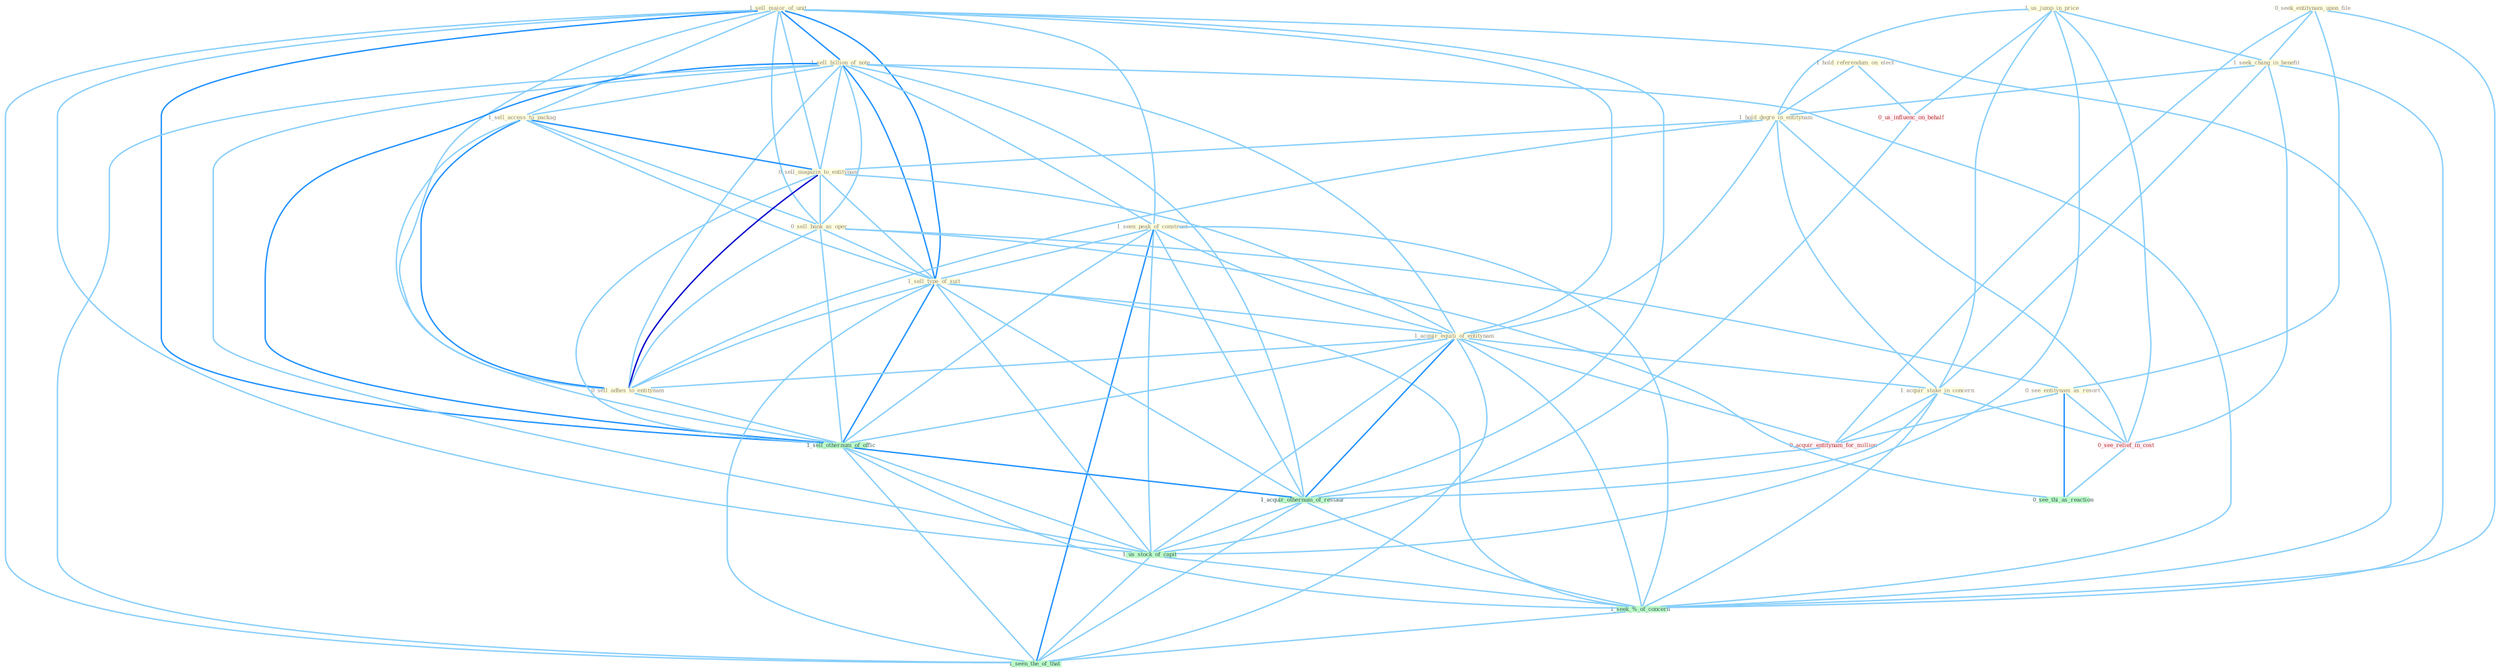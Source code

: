 Graph G{ 
    node
    [shape=polygon,style=filled,width=.5,height=.06,color="#BDFCC9",fixedsize=true,fontsize=4,
    fontcolor="#2f4f4f"];
    {node
    [color="#ffffe0", fontcolor="#8b7d6b"] "1_sell_major_of_unit " "1_sell_billion_of_note " "1_sell_access_to_packag " "1_us_jump_in_price " "0_seek_entitynam_upon_file " "1_hold_referendum_on_elect " "1_seen_peak_of_construct " "1_seek_chang_in_benefit " "1_hold_degre_in_entitynam " "0_sell_magazin_to_entitynam " "0_sell_bank_as_oper " "1_sell_type_of_suit " "1_acquir_equiti_of_entitynam " "1_acquir_stake_in_concern " "0_see_entitynam_as_resort " "0_sell_adhes_to_entitynam "}
{node [color="#fff0f5", fontcolor="#b22222"] "0_acquir_entitynam_for_million " "0_us_influenc_on_behalf " "0_see_relief_in_cost "}
edge [color="#B0E2FF"];

	"1_sell_major_of_unit " -- "1_sell_billion_of_note " [w="2", color="#1e90ff" , len=0.8];
	"1_sell_major_of_unit " -- "1_sell_access_to_packag " [w="1", color="#87cefa" ];
	"1_sell_major_of_unit " -- "1_seen_peak_of_construct " [w="1", color="#87cefa" ];
	"1_sell_major_of_unit " -- "0_sell_magazin_to_entitynam " [w="1", color="#87cefa" ];
	"1_sell_major_of_unit " -- "0_sell_bank_as_oper " [w="1", color="#87cefa" ];
	"1_sell_major_of_unit " -- "1_sell_type_of_suit " [w="2", color="#1e90ff" , len=0.8];
	"1_sell_major_of_unit " -- "1_acquir_equiti_of_entitynam " [w="1", color="#87cefa" ];
	"1_sell_major_of_unit " -- "0_sell_adhes_to_entitynam " [w="1", color="#87cefa" ];
	"1_sell_major_of_unit " -- "1_sell_othernum_of_offic " [w="2", color="#1e90ff" , len=0.8];
	"1_sell_major_of_unit " -- "1_acquir_othernum_of_restaur " [w="1", color="#87cefa" ];
	"1_sell_major_of_unit " -- "1_us_stock_of_capit " [w="1", color="#87cefa" ];
	"1_sell_major_of_unit " -- "1_seek_%_of_concern " [w="1", color="#87cefa" ];
	"1_sell_major_of_unit " -- "1_seen_the_of_that " [w="1", color="#87cefa" ];
	"1_sell_billion_of_note " -- "1_sell_access_to_packag " [w="1", color="#87cefa" ];
	"1_sell_billion_of_note " -- "1_seen_peak_of_construct " [w="1", color="#87cefa" ];
	"1_sell_billion_of_note " -- "0_sell_magazin_to_entitynam " [w="1", color="#87cefa" ];
	"1_sell_billion_of_note " -- "0_sell_bank_as_oper " [w="1", color="#87cefa" ];
	"1_sell_billion_of_note " -- "1_sell_type_of_suit " [w="2", color="#1e90ff" , len=0.8];
	"1_sell_billion_of_note " -- "1_acquir_equiti_of_entitynam " [w="1", color="#87cefa" ];
	"1_sell_billion_of_note " -- "0_sell_adhes_to_entitynam " [w="1", color="#87cefa" ];
	"1_sell_billion_of_note " -- "1_sell_othernum_of_offic " [w="2", color="#1e90ff" , len=0.8];
	"1_sell_billion_of_note " -- "1_acquir_othernum_of_restaur " [w="1", color="#87cefa" ];
	"1_sell_billion_of_note " -- "1_us_stock_of_capit " [w="1", color="#87cefa" ];
	"1_sell_billion_of_note " -- "1_seek_%_of_concern " [w="1", color="#87cefa" ];
	"1_sell_billion_of_note " -- "1_seen_the_of_that " [w="1", color="#87cefa" ];
	"1_sell_access_to_packag " -- "0_sell_magazin_to_entitynam " [w="2", color="#1e90ff" , len=0.8];
	"1_sell_access_to_packag " -- "0_sell_bank_as_oper " [w="1", color="#87cefa" ];
	"1_sell_access_to_packag " -- "1_sell_type_of_suit " [w="1", color="#87cefa" ];
	"1_sell_access_to_packag " -- "0_sell_adhes_to_entitynam " [w="2", color="#1e90ff" , len=0.8];
	"1_sell_access_to_packag " -- "1_sell_othernum_of_offic " [w="1", color="#87cefa" ];
	"1_us_jump_in_price " -- "1_seek_chang_in_benefit " [w="1", color="#87cefa" ];
	"1_us_jump_in_price " -- "1_hold_degre_in_entitynam " [w="1", color="#87cefa" ];
	"1_us_jump_in_price " -- "1_acquir_stake_in_concern " [w="1", color="#87cefa" ];
	"1_us_jump_in_price " -- "0_us_influenc_on_behalf " [w="1", color="#87cefa" ];
	"1_us_jump_in_price " -- "0_see_relief_in_cost " [w="1", color="#87cefa" ];
	"1_us_jump_in_price " -- "1_us_stock_of_capit " [w="1", color="#87cefa" ];
	"0_seek_entitynam_upon_file " -- "1_seek_chang_in_benefit " [w="1", color="#87cefa" ];
	"0_seek_entitynam_upon_file " -- "0_see_entitynam_as_resort " [w="1", color="#87cefa" ];
	"0_seek_entitynam_upon_file " -- "0_acquir_entitynam_for_million " [w="1", color="#87cefa" ];
	"0_seek_entitynam_upon_file " -- "1_seek_%_of_concern " [w="1", color="#87cefa" ];
	"1_hold_referendum_on_elect " -- "1_hold_degre_in_entitynam " [w="1", color="#87cefa" ];
	"1_hold_referendum_on_elect " -- "0_us_influenc_on_behalf " [w="1", color="#87cefa" ];
	"1_seen_peak_of_construct " -- "1_sell_type_of_suit " [w="1", color="#87cefa" ];
	"1_seen_peak_of_construct " -- "1_acquir_equiti_of_entitynam " [w="1", color="#87cefa" ];
	"1_seen_peak_of_construct " -- "1_sell_othernum_of_offic " [w="1", color="#87cefa" ];
	"1_seen_peak_of_construct " -- "1_acquir_othernum_of_restaur " [w="1", color="#87cefa" ];
	"1_seen_peak_of_construct " -- "1_us_stock_of_capit " [w="1", color="#87cefa" ];
	"1_seen_peak_of_construct " -- "1_seek_%_of_concern " [w="1", color="#87cefa" ];
	"1_seen_peak_of_construct " -- "1_seen_the_of_that " [w="2", color="#1e90ff" , len=0.8];
	"1_seek_chang_in_benefit " -- "1_hold_degre_in_entitynam " [w="1", color="#87cefa" ];
	"1_seek_chang_in_benefit " -- "1_acquir_stake_in_concern " [w="1", color="#87cefa" ];
	"1_seek_chang_in_benefit " -- "0_see_relief_in_cost " [w="1", color="#87cefa" ];
	"1_seek_chang_in_benefit " -- "1_seek_%_of_concern " [w="1", color="#87cefa" ];
	"1_hold_degre_in_entitynam " -- "0_sell_magazin_to_entitynam " [w="1", color="#87cefa" ];
	"1_hold_degre_in_entitynam " -- "1_acquir_equiti_of_entitynam " [w="1", color="#87cefa" ];
	"1_hold_degre_in_entitynam " -- "1_acquir_stake_in_concern " [w="1", color="#87cefa" ];
	"1_hold_degre_in_entitynam " -- "0_sell_adhes_to_entitynam " [w="1", color="#87cefa" ];
	"1_hold_degre_in_entitynam " -- "0_see_relief_in_cost " [w="1", color="#87cefa" ];
	"0_sell_magazin_to_entitynam " -- "0_sell_bank_as_oper " [w="1", color="#87cefa" ];
	"0_sell_magazin_to_entitynam " -- "1_sell_type_of_suit " [w="1", color="#87cefa" ];
	"0_sell_magazin_to_entitynam " -- "1_acquir_equiti_of_entitynam " [w="1", color="#87cefa" ];
	"0_sell_magazin_to_entitynam " -- "0_sell_adhes_to_entitynam " [w="3", color="#0000cd" , len=0.6];
	"0_sell_magazin_to_entitynam " -- "1_sell_othernum_of_offic " [w="1", color="#87cefa" ];
	"0_sell_bank_as_oper " -- "1_sell_type_of_suit " [w="1", color="#87cefa" ];
	"0_sell_bank_as_oper " -- "0_see_entitynam_as_resort " [w="1", color="#87cefa" ];
	"0_sell_bank_as_oper " -- "0_sell_adhes_to_entitynam " [w="1", color="#87cefa" ];
	"0_sell_bank_as_oper " -- "1_sell_othernum_of_offic " [w="1", color="#87cefa" ];
	"0_sell_bank_as_oper " -- "0_see_thi_as_reaction " [w="1", color="#87cefa" ];
	"1_sell_type_of_suit " -- "1_acquir_equiti_of_entitynam " [w="1", color="#87cefa" ];
	"1_sell_type_of_suit " -- "0_sell_adhes_to_entitynam " [w="1", color="#87cefa" ];
	"1_sell_type_of_suit " -- "1_sell_othernum_of_offic " [w="2", color="#1e90ff" , len=0.8];
	"1_sell_type_of_suit " -- "1_acquir_othernum_of_restaur " [w="1", color="#87cefa" ];
	"1_sell_type_of_suit " -- "1_us_stock_of_capit " [w="1", color="#87cefa" ];
	"1_sell_type_of_suit " -- "1_seek_%_of_concern " [w="1", color="#87cefa" ];
	"1_sell_type_of_suit " -- "1_seen_the_of_that " [w="1", color="#87cefa" ];
	"1_acquir_equiti_of_entitynam " -- "1_acquir_stake_in_concern " [w="1", color="#87cefa" ];
	"1_acquir_equiti_of_entitynam " -- "0_sell_adhes_to_entitynam " [w="1", color="#87cefa" ];
	"1_acquir_equiti_of_entitynam " -- "0_acquir_entitynam_for_million " [w="1", color="#87cefa" ];
	"1_acquir_equiti_of_entitynam " -- "1_sell_othernum_of_offic " [w="1", color="#87cefa" ];
	"1_acquir_equiti_of_entitynam " -- "1_acquir_othernum_of_restaur " [w="2", color="#1e90ff" , len=0.8];
	"1_acquir_equiti_of_entitynam " -- "1_us_stock_of_capit " [w="1", color="#87cefa" ];
	"1_acquir_equiti_of_entitynam " -- "1_seek_%_of_concern " [w="1", color="#87cefa" ];
	"1_acquir_equiti_of_entitynam " -- "1_seen_the_of_that " [w="1", color="#87cefa" ];
	"1_acquir_stake_in_concern " -- "0_acquir_entitynam_for_million " [w="1", color="#87cefa" ];
	"1_acquir_stake_in_concern " -- "0_see_relief_in_cost " [w="1", color="#87cefa" ];
	"1_acquir_stake_in_concern " -- "1_acquir_othernum_of_restaur " [w="1", color="#87cefa" ];
	"1_acquir_stake_in_concern " -- "1_seek_%_of_concern " [w="1", color="#87cefa" ];
	"0_see_entitynam_as_resort " -- "0_acquir_entitynam_for_million " [w="1", color="#87cefa" ];
	"0_see_entitynam_as_resort " -- "0_see_relief_in_cost " [w="1", color="#87cefa" ];
	"0_see_entitynam_as_resort " -- "0_see_thi_as_reaction " [w="2", color="#1e90ff" , len=0.8];
	"0_sell_adhes_to_entitynam " -- "1_sell_othernum_of_offic " [w="1", color="#87cefa" ];
	"0_acquir_entitynam_for_million " -- "1_acquir_othernum_of_restaur " [w="1", color="#87cefa" ];
	"1_sell_othernum_of_offic " -- "1_acquir_othernum_of_restaur " [w="2", color="#1e90ff" , len=0.8];
	"1_sell_othernum_of_offic " -- "1_us_stock_of_capit " [w="1", color="#87cefa" ];
	"1_sell_othernum_of_offic " -- "1_seek_%_of_concern " [w="1", color="#87cefa" ];
	"1_sell_othernum_of_offic " -- "1_seen_the_of_that " [w="1", color="#87cefa" ];
	"0_us_influenc_on_behalf " -- "1_us_stock_of_capit " [w="1", color="#87cefa" ];
	"0_see_relief_in_cost " -- "0_see_thi_as_reaction " [w="1", color="#87cefa" ];
	"1_acquir_othernum_of_restaur " -- "1_us_stock_of_capit " [w="1", color="#87cefa" ];
	"1_acquir_othernum_of_restaur " -- "1_seek_%_of_concern " [w="1", color="#87cefa" ];
	"1_acquir_othernum_of_restaur " -- "1_seen_the_of_that " [w="1", color="#87cefa" ];
	"1_us_stock_of_capit " -- "1_seek_%_of_concern " [w="1", color="#87cefa" ];
	"1_us_stock_of_capit " -- "1_seen_the_of_that " [w="1", color="#87cefa" ];
	"1_seek_%_of_concern " -- "1_seen_the_of_that " [w="1", color="#87cefa" ];
}